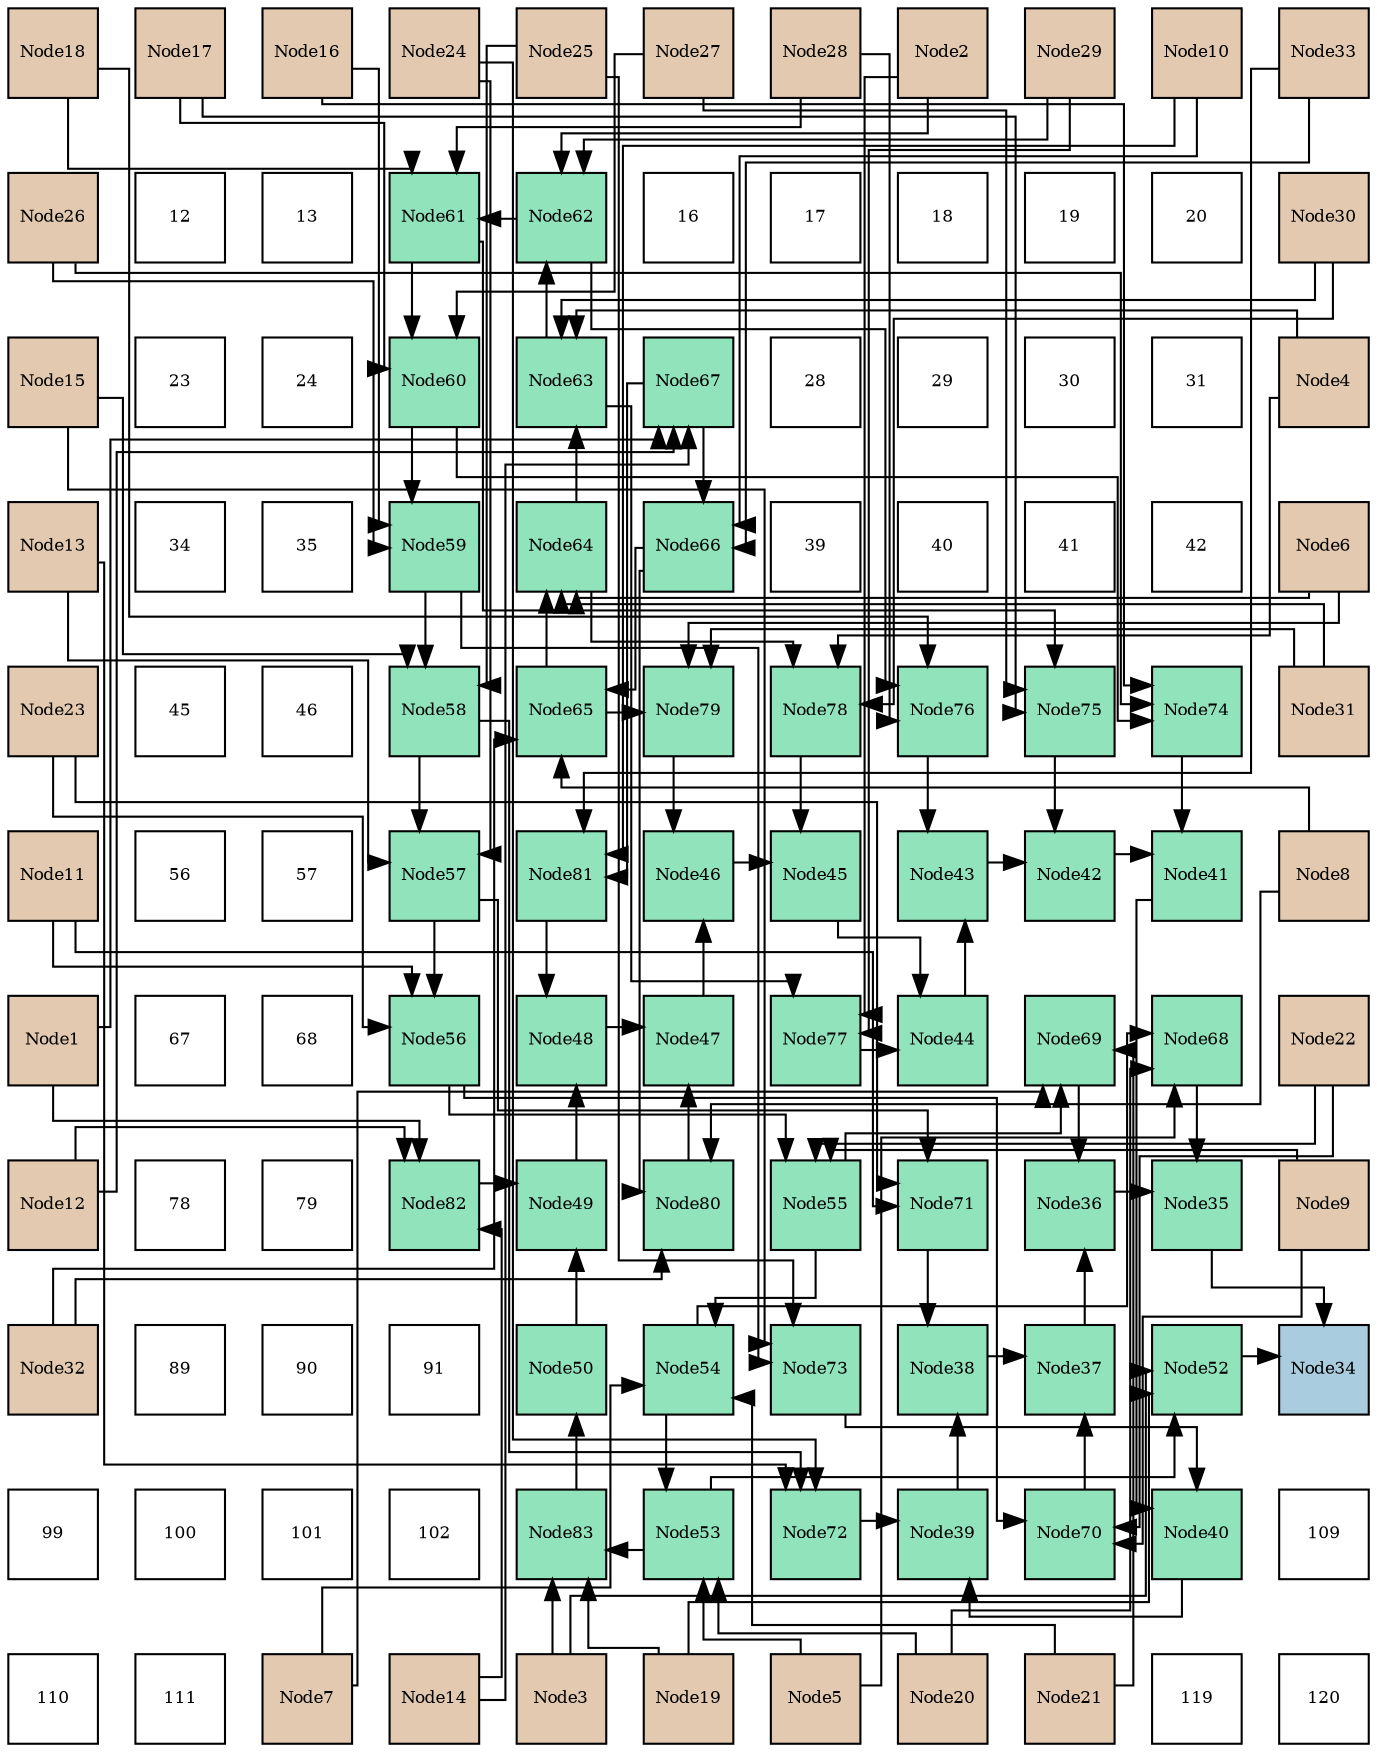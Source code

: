 digraph layout{
 rankdir=TB;
 splines=ortho;
 node [style=filled shape=square fixedsize=true width=0.6];
0[label="Node18", fontsize=8, fillcolor="#e3c9af"];
1[label="Node17", fontsize=8, fillcolor="#e3c9af"];
2[label="Node16", fontsize=8, fillcolor="#e3c9af"];
3[label="Node24", fontsize=8, fillcolor="#e3c9af"];
4[label="Node25", fontsize=8, fillcolor="#e3c9af"];
5[label="Node27", fontsize=8, fillcolor="#e3c9af"];
6[label="Node28", fontsize=8, fillcolor="#e3c9af"];
7[label="Node2", fontsize=8, fillcolor="#e3c9af"];
8[label="Node29", fontsize=8, fillcolor="#e3c9af"];
9[label="Node10", fontsize=8, fillcolor="#e3c9af"];
10[label="Node33", fontsize=8, fillcolor="#e3c9af"];
11[label="Node26", fontsize=8, fillcolor="#e3c9af"];
12[label="12", fontsize=8, fillcolor="#ffffff"];
13[label="13", fontsize=8, fillcolor="#ffffff"];
14[label="Node61", fontsize=8, fillcolor="#91e3bb"];
15[label="Node62", fontsize=8, fillcolor="#91e3bb"];
16[label="16", fontsize=8, fillcolor="#ffffff"];
17[label="17", fontsize=8, fillcolor="#ffffff"];
18[label="18", fontsize=8, fillcolor="#ffffff"];
19[label="19", fontsize=8, fillcolor="#ffffff"];
20[label="20", fontsize=8, fillcolor="#ffffff"];
21[label="Node30", fontsize=8, fillcolor="#e3c9af"];
22[label="Node15", fontsize=8, fillcolor="#e3c9af"];
23[label="23", fontsize=8, fillcolor="#ffffff"];
24[label="24", fontsize=8, fillcolor="#ffffff"];
25[label="Node60", fontsize=8, fillcolor="#91e3bb"];
26[label="Node63", fontsize=8, fillcolor="#91e3bb"];
27[label="Node67", fontsize=8, fillcolor="#91e3bb"];
28[label="28", fontsize=8, fillcolor="#ffffff"];
29[label="29", fontsize=8, fillcolor="#ffffff"];
30[label="30", fontsize=8, fillcolor="#ffffff"];
31[label="31", fontsize=8, fillcolor="#ffffff"];
32[label="Node4", fontsize=8, fillcolor="#e3c9af"];
33[label="Node13", fontsize=8, fillcolor="#e3c9af"];
34[label="34", fontsize=8, fillcolor="#ffffff"];
35[label="35", fontsize=8, fillcolor="#ffffff"];
36[label="Node59", fontsize=8, fillcolor="#91e3bb"];
37[label="Node64", fontsize=8, fillcolor="#91e3bb"];
38[label="Node66", fontsize=8, fillcolor="#91e3bb"];
39[label="39", fontsize=8, fillcolor="#ffffff"];
40[label="40", fontsize=8, fillcolor="#ffffff"];
41[label="41", fontsize=8, fillcolor="#ffffff"];
42[label="42", fontsize=8, fillcolor="#ffffff"];
43[label="Node6", fontsize=8, fillcolor="#e3c9af"];
44[label="Node23", fontsize=8, fillcolor="#e3c9af"];
45[label="45", fontsize=8, fillcolor="#ffffff"];
46[label="46", fontsize=8, fillcolor="#ffffff"];
47[label="Node58", fontsize=8, fillcolor="#91e3bb"];
48[label="Node65", fontsize=8, fillcolor="#91e3bb"];
49[label="Node79", fontsize=8, fillcolor="#91e3bb"];
50[label="Node78", fontsize=8, fillcolor="#91e3bb"];
51[label="Node76", fontsize=8, fillcolor="#91e3bb"];
52[label="Node75", fontsize=8, fillcolor="#91e3bb"];
53[label="Node74", fontsize=8, fillcolor="#91e3bb"];
54[label="Node31", fontsize=8, fillcolor="#e3c9af"];
55[label="Node11", fontsize=8, fillcolor="#e3c9af"];
56[label="56", fontsize=8, fillcolor="#ffffff"];
57[label="57", fontsize=8, fillcolor="#ffffff"];
58[label="Node57", fontsize=8, fillcolor="#91e3bb"];
59[label="Node81", fontsize=8, fillcolor="#91e3bb"];
60[label="Node46", fontsize=8, fillcolor="#91e3bb"];
61[label="Node45", fontsize=8, fillcolor="#91e3bb"];
62[label="Node43", fontsize=8, fillcolor="#91e3bb"];
63[label="Node42", fontsize=8, fillcolor="#91e3bb"];
64[label="Node41", fontsize=8, fillcolor="#91e3bb"];
65[label="Node8", fontsize=8, fillcolor="#e3c9af"];
66[label="Node1", fontsize=8, fillcolor="#e3c9af"];
67[label="67", fontsize=8, fillcolor="#ffffff"];
68[label="68", fontsize=8, fillcolor="#ffffff"];
69[label="Node56", fontsize=8, fillcolor="#91e3bb"];
70[label="Node48", fontsize=8, fillcolor="#91e3bb"];
71[label="Node47", fontsize=8, fillcolor="#91e3bb"];
72[label="Node77", fontsize=8, fillcolor="#91e3bb"];
73[label="Node44", fontsize=8, fillcolor="#91e3bb"];
74[label="Node69", fontsize=8, fillcolor="#91e3bb"];
75[label="Node68", fontsize=8, fillcolor="#91e3bb"];
76[label="Node22", fontsize=8, fillcolor="#e3c9af"];
77[label="Node12", fontsize=8, fillcolor="#e3c9af"];
78[label="78", fontsize=8, fillcolor="#ffffff"];
79[label="79", fontsize=8, fillcolor="#ffffff"];
80[label="Node82", fontsize=8, fillcolor="#91e3bb"];
81[label="Node49", fontsize=8, fillcolor="#91e3bb"];
82[label="Node80", fontsize=8, fillcolor="#91e3bb"];
83[label="Node55", fontsize=8, fillcolor="#91e3bb"];
84[label="Node71", fontsize=8, fillcolor="#91e3bb"];
85[label="Node36", fontsize=8, fillcolor="#91e3bb"];
86[label="Node35", fontsize=8, fillcolor="#91e3bb"];
87[label="Node9", fontsize=8, fillcolor="#e3c9af"];
88[label="Node32", fontsize=8, fillcolor="#e3c9af"];
89[label="89", fontsize=8, fillcolor="#ffffff"];
90[label="90", fontsize=8, fillcolor="#ffffff"];
91[label="91", fontsize=8, fillcolor="#ffffff"];
92[label="Node50", fontsize=8, fillcolor="#91e3bb"];
93[label="Node54", fontsize=8, fillcolor="#91e3bb"];
94[label="Node73", fontsize=8, fillcolor="#91e3bb"];
95[label="Node38", fontsize=8, fillcolor="#91e3bb"];
96[label="Node37", fontsize=8, fillcolor="#91e3bb"];
97[label="Node52", fontsize=8, fillcolor="#91e3bb"];
98[label="Node34", fontsize=8, fillcolor="#a9ccde"];
99[label="99", fontsize=8, fillcolor="#ffffff"];
100[label="100", fontsize=8, fillcolor="#ffffff"];
101[label="101", fontsize=8, fillcolor="#ffffff"];
102[label="102", fontsize=8, fillcolor="#ffffff"];
103[label="Node83", fontsize=8, fillcolor="#91e3bb"];
104[label="Node53", fontsize=8, fillcolor="#91e3bb"];
105[label="Node72", fontsize=8, fillcolor="#91e3bb"];
106[label="Node39", fontsize=8, fillcolor="#91e3bb"];
107[label="Node70", fontsize=8, fillcolor="#91e3bb"];
108[label="Node40", fontsize=8, fillcolor="#91e3bb"];
109[label="109", fontsize=8, fillcolor="#ffffff"];
110[label="110", fontsize=8, fillcolor="#ffffff"];
111[label="111", fontsize=8, fillcolor="#ffffff"];
112[label="Node7", fontsize=8, fillcolor="#e3c9af"];
113[label="Node14", fontsize=8, fillcolor="#e3c9af"];
114[label="Node3", fontsize=8, fillcolor="#e3c9af"];
115[label="Node19", fontsize=8, fillcolor="#e3c9af"];
116[label="Node5", fontsize=8, fillcolor="#e3c9af"];
117[label="Node20", fontsize=8, fillcolor="#e3c9af"];
118[label="Node21", fontsize=8, fillcolor="#e3c9af"];
119[label="119", fontsize=8, fillcolor="#ffffff"];
120[label="120", fontsize=8, fillcolor="#ffffff"];
edge [constraint=false, style=vis];86 -> 98;
97 -> 98;
85 -> 86;
75 -> 86;
96 -> 85;
74 -> 85;
95 -> 96;
107 -> 96;
106 -> 95;
84 -> 95;
108 -> 106;
105 -> 106;
64 -> 108;
94 -> 108;
63 -> 64;
53 -> 64;
62 -> 63;
52 -> 63;
73 -> 62;
51 -> 62;
61 -> 73;
72 -> 73;
60 -> 61;
50 -> 61;
71 -> 60;
49 -> 60;
70 -> 71;
82 -> 71;
81 -> 70;
59 -> 70;
92 -> 81;
80 -> 81;
103 -> 92;
104 -> 97;
114 -> 97;
115 -> 97;
104 -> 103;
114 -> 103;
115 -> 103;
93 -> 104;
116 -> 104;
117 -> 104;
93 -> 75;
116 -> 75;
117 -> 75;
83 -> 93;
112 -> 93;
118 -> 93;
83 -> 74;
112 -> 74;
118 -> 74;
69 -> 83;
87 -> 83;
76 -> 83;
69 -> 107;
87 -> 107;
76 -> 107;
58 -> 69;
55 -> 69;
44 -> 69;
58 -> 84;
55 -> 84;
44 -> 84;
47 -> 58;
33 -> 58;
3 -> 58;
47 -> 105;
33 -> 105;
3 -> 105;
36 -> 47;
22 -> 47;
4 -> 47;
36 -> 94;
22 -> 94;
4 -> 94;
25 -> 36;
2 -> 36;
11 -> 36;
25 -> 53;
2 -> 53;
11 -> 53;
14 -> 25;
1 -> 25;
5 -> 25;
14 -> 52;
1 -> 52;
5 -> 52;
15 -> 14;
0 -> 14;
6 -> 14;
15 -> 51;
0 -> 51;
6 -> 51;
26 -> 15;
7 -> 15;
8 -> 15;
26 -> 72;
7 -> 72;
8 -> 72;
37 -> 26;
32 -> 26;
21 -> 26;
37 -> 50;
32 -> 50;
21 -> 50;
48 -> 37;
43 -> 37;
54 -> 37;
48 -> 49;
43 -> 49;
54 -> 49;
38 -> 48;
65 -> 48;
88 -> 48;
38 -> 82;
65 -> 82;
88 -> 82;
27 -> 38;
9 -> 38;
10 -> 38;
27 -> 59;
9 -> 59;
10 -> 59;
66 -> 27;
77 -> 27;
113 -> 27;
66 -> 80;
77 -> 80;
113 -> 80;
edge [constraint=true, style=invis];
0 -> 11 -> 22 -> 33 -> 44 -> 55 -> 66 -> 77 -> 88 -> 99 -> 110;
1 -> 12 -> 23 -> 34 -> 45 -> 56 -> 67 -> 78 -> 89 -> 100 -> 111;
2 -> 13 -> 24 -> 35 -> 46 -> 57 -> 68 -> 79 -> 90 -> 101 -> 112;
3 -> 14 -> 25 -> 36 -> 47 -> 58 -> 69 -> 80 -> 91 -> 102 -> 113;
4 -> 15 -> 26 -> 37 -> 48 -> 59 -> 70 -> 81 -> 92 -> 103 -> 114;
5 -> 16 -> 27 -> 38 -> 49 -> 60 -> 71 -> 82 -> 93 -> 104 -> 115;
6 -> 17 -> 28 -> 39 -> 50 -> 61 -> 72 -> 83 -> 94 -> 105 -> 116;
7 -> 18 -> 29 -> 40 -> 51 -> 62 -> 73 -> 84 -> 95 -> 106 -> 117;
8 -> 19 -> 30 -> 41 -> 52 -> 63 -> 74 -> 85 -> 96 -> 107 -> 118;
9 -> 20 -> 31 -> 42 -> 53 -> 64 -> 75 -> 86 -> 97 -> 108 -> 119;
10 -> 21 -> 32 -> 43 -> 54 -> 65 -> 76 -> 87 -> 98 -> 109 -> 120;
rank = same {0 -> 1 -> 2 -> 3 -> 4 -> 5 -> 6 -> 7 -> 8 -> 9 -> 10};
rank = same {11 -> 12 -> 13 -> 14 -> 15 -> 16 -> 17 -> 18 -> 19 -> 20 -> 21};
rank = same {22 -> 23 -> 24 -> 25 -> 26 -> 27 -> 28 -> 29 -> 30 -> 31 -> 32};
rank = same {33 -> 34 -> 35 -> 36 -> 37 -> 38 -> 39 -> 40 -> 41 -> 42 -> 43};
rank = same {44 -> 45 -> 46 -> 47 -> 48 -> 49 -> 50 -> 51 -> 52 -> 53 -> 54};
rank = same {55 -> 56 -> 57 -> 58 -> 59 -> 60 -> 61 -> 62 -> 63 -> 64 -> 65};
rank = same {66 -> 67 -> 68 -> 69 -> 70 -> 71 -> 72 -> 73 -> 74 -> 75 -> 76};
rank = same {77 -> 78 -> 79 -> 80 -> 81 -> 82 -> 83 -> 84 -> 85 -> 86 -> 87};
rank = same {88 -> 89 -> 90 -> 91 -> 92 -> 93 -> 94 -> 95 -> 96 -> 97 -> 98};
rank = same {99 -> 100 -> 101 -> 102 -> 103 -> 104 -> 105 -> 106 -> 107 -> 108 -> 109};
rank = same {110 -> 111 -> 112 -> 113 -> 114 -> 115 -> 116 -> 117 -> 118 -> 119 -> 120};
}